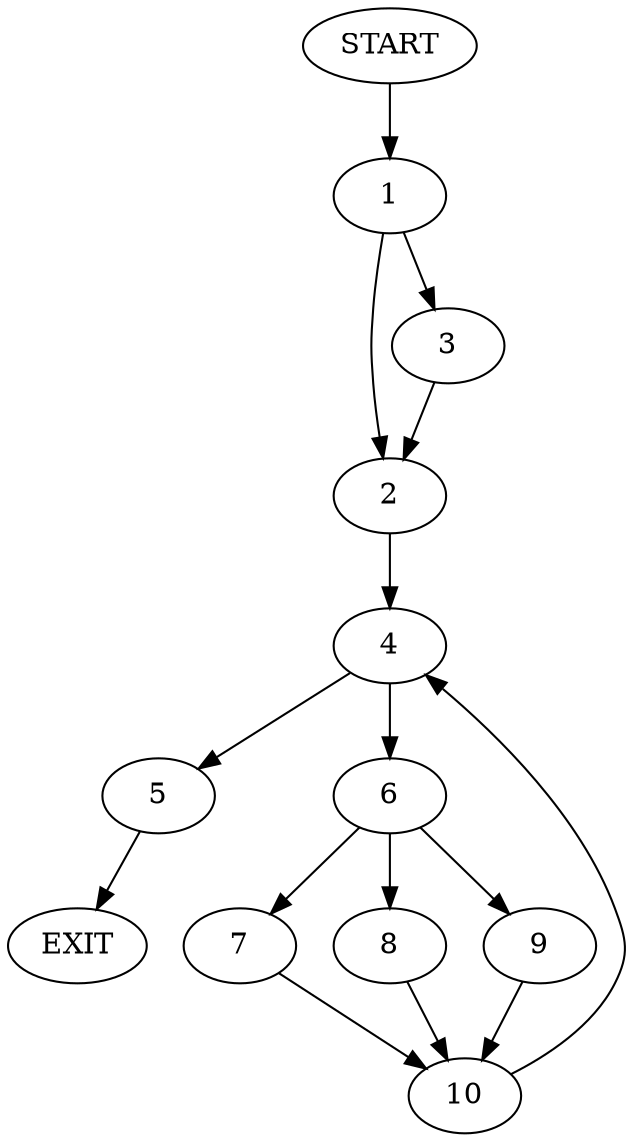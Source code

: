 digraph {
0 [label="START"]
11 [label="EXIT"]
0 -> 1
1 -> 2
1 -> 3
3 -> 2
2 -> 4
4 -> 5
4 -> 6
6 -> 7
6 -> 8
6 -> 9
5 -> 11
7 -> 10
8 -> 10
9 -> 10
10 -> 4
}
